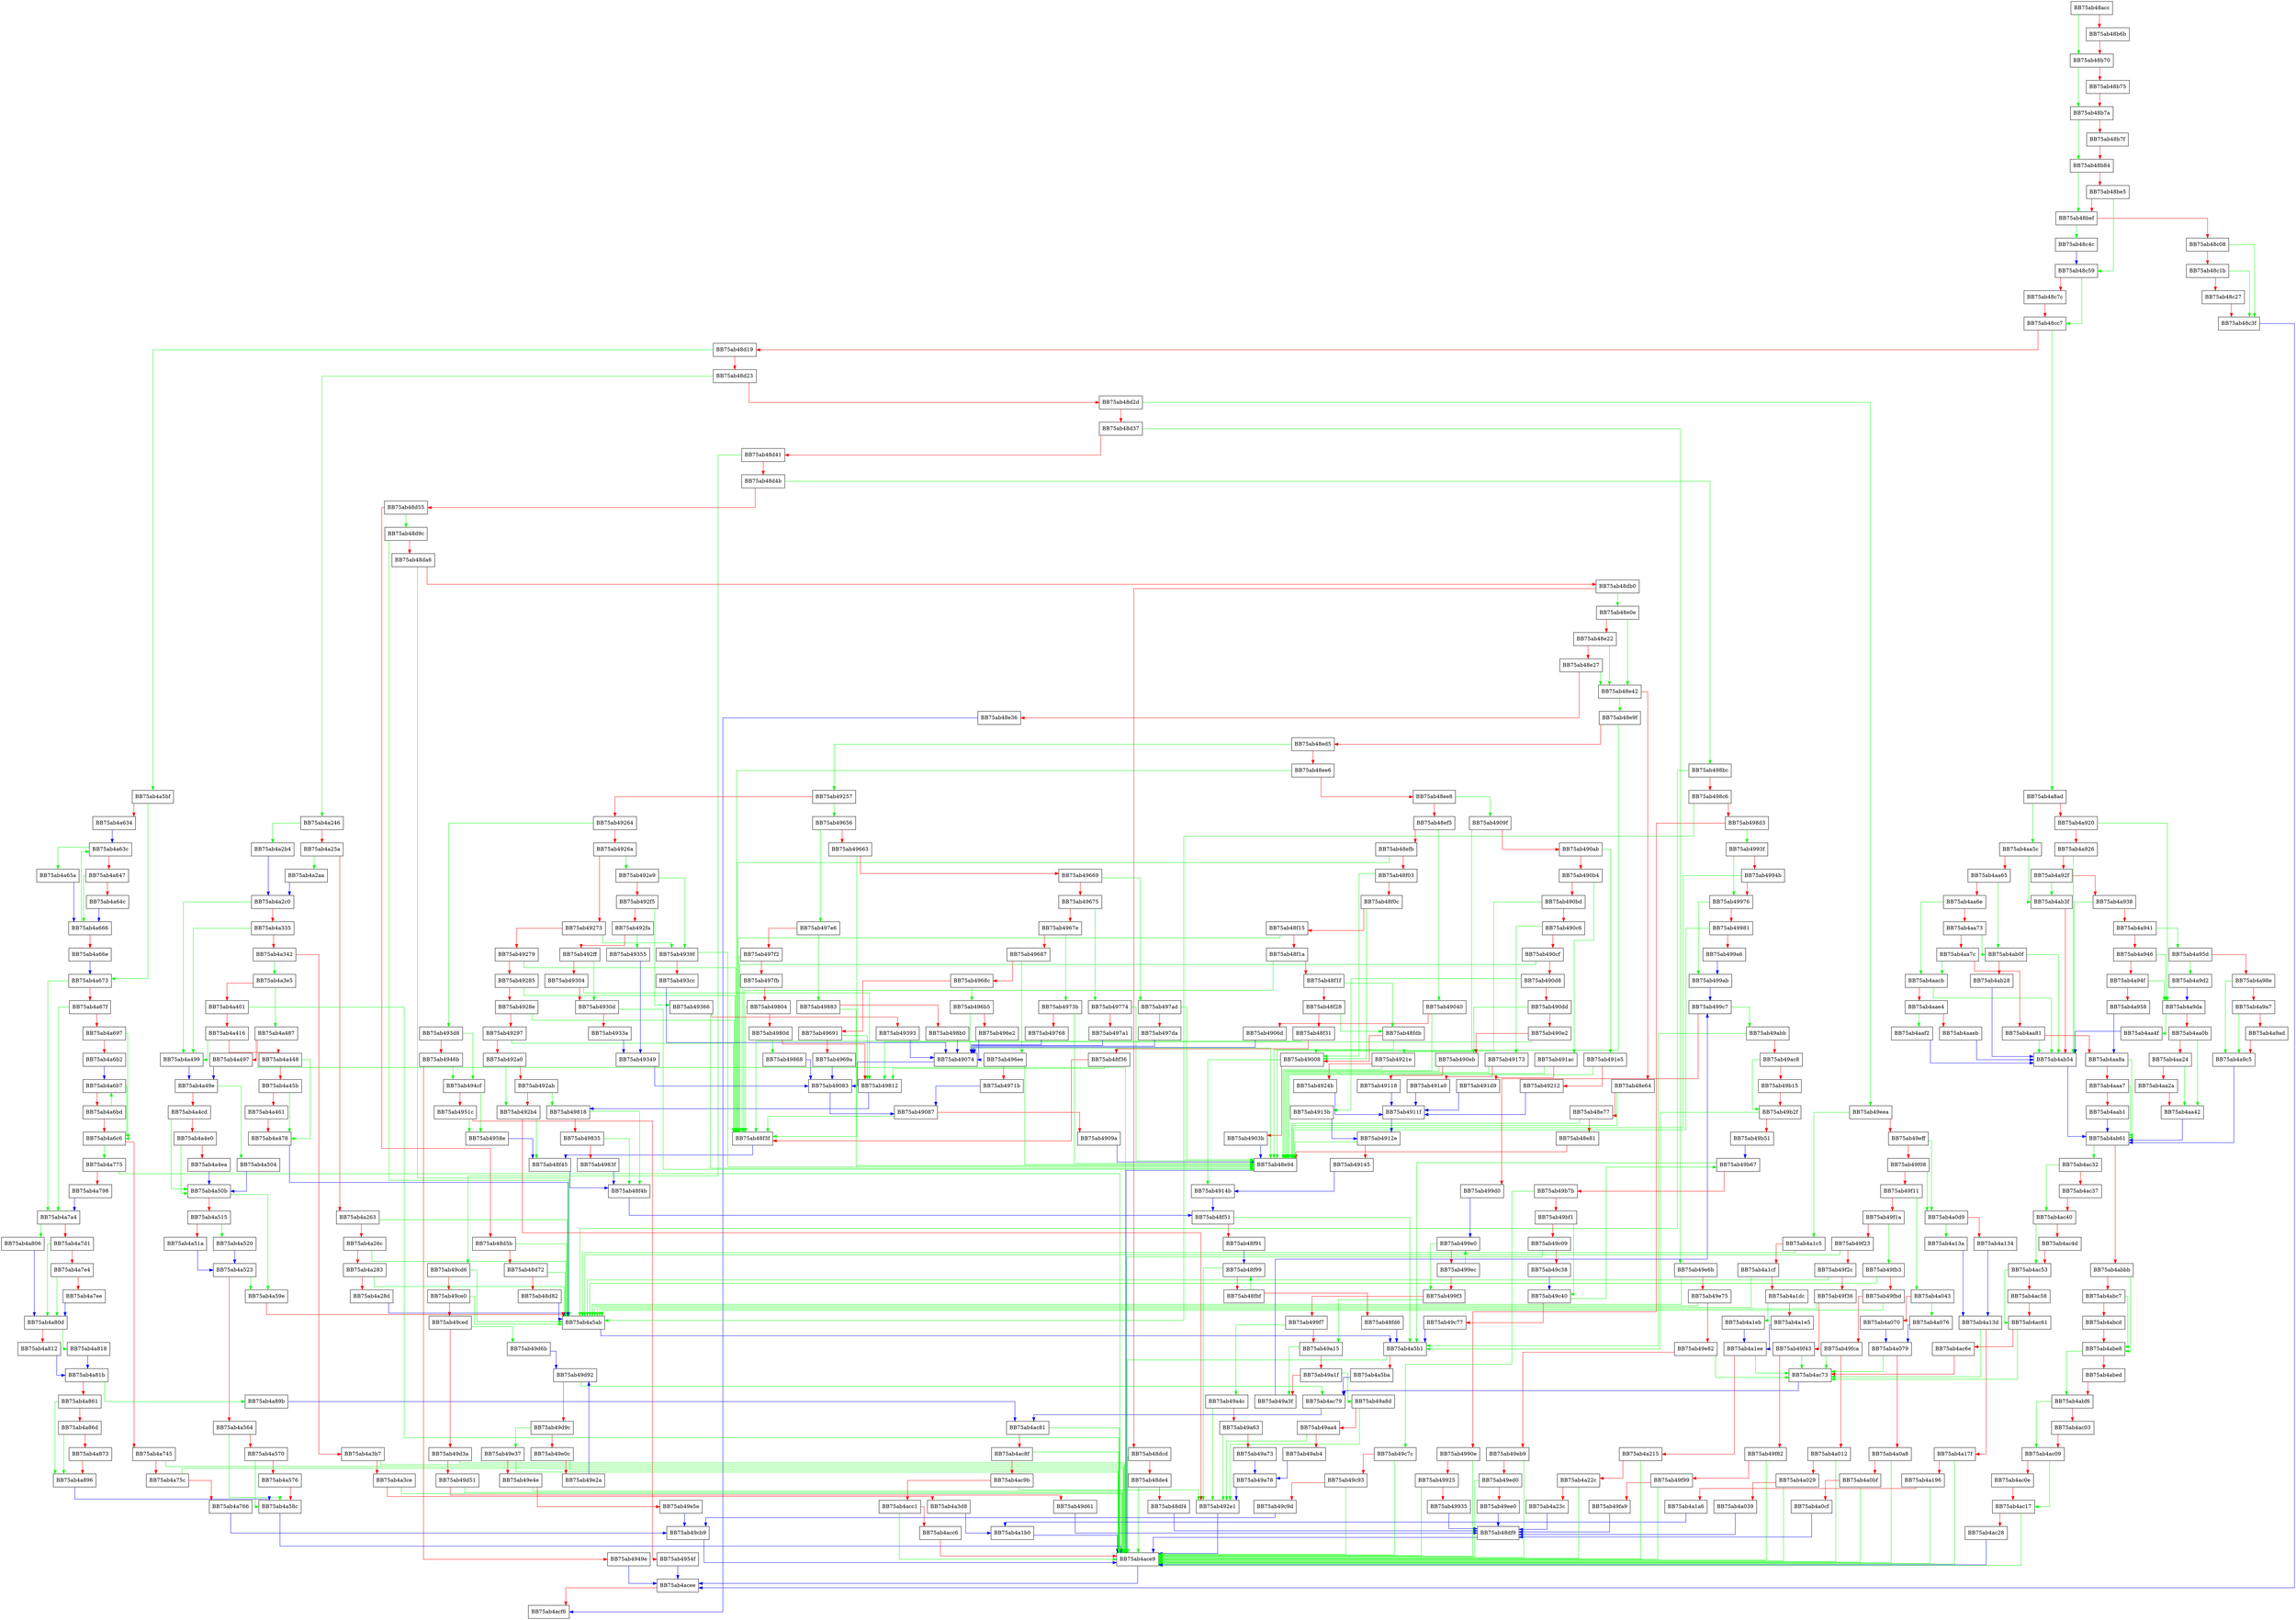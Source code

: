 digraph ProcessBMResource {
  node [shape="box"];
  graph [splines=ortho];
  BB75ab48acc -> BB75ab48b70 [color="green"];
  BB75ab48acc -> BB75ab48b6b [color="red"];
  BB75ab48b6b -> BB75ab48b70 [color="red"];
  BB75ab48b70 -> BB75ab48b7a [color="green"];
  BB75ab48b70 -> BB75ab48b75 [color="red"];
  BB75ab48b75 -> BB75ab48b7a [color="red"];
  BB75ab48b7a -> BB75ab48b84 [color="green"];
  BB75ab48b7a -> BB75ab48b7f [color="red"];
  BB75ab48b7f -> BB75ab48b84 [color="red"];
  BB75ab48b84 -> BB75ab48bef [color="green"];
  BB75ab48b84 -> BB75ab48be5 [color="red"];
  BB75ab48be5 -> BB75ab48c59 [color="green"];
  BB75ab48be5 -> BB75ab48bef [color="red"];
  BB75ab48bef -> BB75ab48c4c [color="green"];
  BB75ab48bef -> BB75ab48c08 [color="red"];
  BB75ab48c08 -> BB75ab48c3f [color="green"];
  BB75ab48c08 -> BB75ab48c1b [color="red"];
  BB75ab48c1b -> BB75ab48c3f [color="green"];
  BB75ab48c1b -> BB75ab48c27 [color="red"];
  BB75ab48c27 -> BB75ab48c3f [color="red"];
  BB75ab48c3f -> BB75ab4acee [color="blue"];
  BB75ab48c4c -> BB75ab48c59 [color="blue"];
  BB75ab48c59 -> BB75ab48cc7 [color="green"];
  BB75ab48c59 -> BB75ab48c7c [color="red"];
  BB75ab48c7c -> BB75ab48cc7 [color="red"];
  BB75ab48cc7 -> BB75ab4a8ad [color="green"];
  BB75ab48cc7 -> BB75ab48d19 [color="red"];
  BB75ab48d19 -> BB75ab4a5bf [color="green"];
  BB75ab48d19 -> BB75ab48d23 [color="red"];
  BB75ab48d23 -> BB75ab4a246 [color="green"];
  BB75ab48d23 -> BB75ab48d2d [color="red"];
  BB75ab48d2d -> BB75ab49eea [color="green"];
  BB75ab48d2d -> BB75ab48d37 [color="red"];
  BB75ab48d37 -> BB75ab49e6b [color="green"];
  BB75ab48d37 -> BB75ab48d41 [color="red"];
  BB75ab48d41 -> BB75ab49cd6 [color="green"];
  BB75ab48d41 -> BB75ab48d4b [color="red"];
  BB75ab48d4b -> BB75ab498bc [color="green"];
  BB75ab48d4b -> BB75ab48d55 [color="red"];
  BB75ab48d55 -> BB75ab48d9c [color="green"];
  BB75ab48d55 -> BB75ab48d5b [color="red"];
  BB75ab48d5b -> BB75ab4a5ab [color="green"];
  BB75ab48d5b -> BB75ab48d72 [color="red"];
  BB75ab48d72 -> BB75ab4a5ab [color="green"];
  BB75ab48d72 -> BB75ab48d82 [color="red"];
  BB75ab48d82 -> BB75ab4a5ab [color="blue"];
  BB75ab48d9c -> BB75ab4a5ab [color="green"];
  BB75ab48d9c -> BB75ab48da6 [color="red"];
  BB75ab48da6 -> BB75ab4a5ab [color="green"];
  BB75ab48da6 -> BB75ab48db0 [color="red"];
  BB75ab48db0 -> BB75ab48e0e [color="green"];
  BB75ab48db0 -> BB75ab48dcd [color="red"];
  BB75ab48dcd -> BB75ab4ace9 [color="green"];
  BB75ab48dcd -> BB75ab48de4 [color="red"];
  BB75ab48de4 -> BB75ab4ace9 [color="green"];
  BB75ab48de4 -> BB75ab48df4 [color="red"];
  BB75ab48df4 -> BB75ab48df9 [color="blue"];
  BB75ab48df9 -> BB75ab4ace9 [color="blue"];
  BB75ab48e0e -> BB75ab48e42 [color="green"];
  BB75ab48e0e -> BB75ab48e22 [color="red"];
  BB75ab48e22 -> BB75ab48e42 [color="green"];
  BB75ab48e22 -> BB75ab48e27 [color="red"];
  BB75ab48e27 -> BB75ab48e42 [color="green"];
  BB75ab48e27 -> BB75ab48e36 [color="red"];
  BB75ab48e36 -> BB75ab4acf6 [color="blue"];
  BB75ab48e42 -> BB75ab48e9f [color="green"];
  BB75ab48e42 -> BB75ab48e64 [color="red"];
  BB75ab48e64 -> BB75ab48e94 [color="green"];
  BB75ab48e64 -> BB75ab48e77 [color="red"];
  BB75ab48e77 -> BB75ab48e94 [color="green"];
  BB75ab48e77 -> BB75ab48e81 [color="red"];
  BB75ab48e81 -> BB75ab48e94 [color="red"];
  BB75ab48e94 -> BB75ab4ace9 [color="blue"];
  BB75ab48e9f -> BB75ab48e94 [color="green"];
  BB75ab48e9f -> BB75ab48ed5 [color="red"];
  BB75ab48ed5 -> BB75ab49257 [color="green"];
  BB75ab48ed5 -> BB75ab48ee6 [color="red"];
  BB75ab48ee6 -> BB75ab48f3f [color="green"];
  BB75ab48ee6 -> BB75ab48ee8 [color="red"];
  BB75ab48ee8 -> BB75ab4909f [color="green"];
  BB75ab48ee8 -> BB75ab48ef5 [color="red"];
  BB75ab48ef5 -> BB75ab49040 [color="green"];
  BB75ab48ef5 -> BB75ab48efb [color="red"];
  BB75ab48efb -> BB75ab48f3f [color="green"];
  BB75ab48efb -> BB75ab48f03 [color="red"];
  BB75ab48f03 -> BB75ab49008 [color="green"];
  BB75ab48f03 -> BB75ab48f0c [color="red"];
  BB75ab48f0c -> BB75ab49008 [color="green"];
  BB75ab48f0c -> BB75ab48f15 [color="red"];
  BB75ab48f15 -> BB75ab48f3f [color="green"];
  BB75ab48f15 -> BB75ab48f1a [color="red"];
  BB75ab48f1a -> BB75ab48f3f [color="green"];
  BB75ab48f1a -> BB75ab48f1f [color="red"];
  BB75ab48f1f -> BB75ab48fdb [color="green"];
  BB75ab48f1f -> BB75ab48f28 [color="red"];
  BB75ab48f28 -> BB75ab48fdb [color="green"];
  BB75ab48f28 -> BB75ab48f31 [color="red"];
  BB75ab48f31 -> BB75ab48f3f [color="green"];
  BB75ab48f31 -> BB75ab48f36 [color="red"];
  BB75ab48f36 -> BB75ab49812 [color="green"];
  BB75ab48f36 -> BB75ab48f3f [color="red"];
  BB75ab48f3f -> BB75ab48f45 [color="blue"];
  BB75ab48f45 -> BB75ab48f4b [color="blue"];
  BB75ab48f4b -> BB75ab48f51 [color="blue"];
  BB75ab48f51 -> BB75ab4a5b1 [color="green"];
  BB75ab48f51 -> BB75ab48f91 [color="red"];
  BB75ab48f91 -> BB75ab48f99 [color="blue"];
  BB75ab48f99 -> BB75ab492e1 [color="green"];
  BB75ab48f99 -> BB75ab48fbf [color="red"];
  BB75ab48fbf -> BB75ab48f99 [color="green"];
  BB75ab48fbf -> BB75ab48fd6 [color="red"];
  BB75ab48fd6 -> BB75ab4a5b1 [color="blue"];
  BB75ab48fdb -> BB75ab48e94 [color="green"];
  BB75ab48fdb -> BB75ab49008 [color="red"];
  BB75ab49008 -> BB75ab4914b [color="green"];
  BB75ab49008 -> BB75ab4903b [color="red"];
  BB75ab4903b -> BB75ab48e94 [color="blue"];
  BB75ab49040 -> BB75ab48e94 [color="green"];
  BB75ab49040 -> BB75ab4906d [color="red"];
  BB75ab4906d -> BB75ab49074 [color="blue"];
  BB75ab49074 -> BB75ab49083 [color="blue"];
  BB75ab49083 -> BB75ab49087 [color="blue"];
  BB75ab49087 -> BB75ab48f3f [color="green"];
  BB75ab49087 -> BB75ab4909a [color="red"];
  BB75ab4909a -> BB75ab48e94 [color="blue"];
  BB75ab4909f -> BB75ab4921e [color="green"];
  BB75ab4909f -> BB75ab490ab [color="red"];
  BB75ab490ab -> BB75ab491e5 [color="green"];
  BB75ab490ab -> BB75ab490b4 [color="red"];
  BB75ab490b4 -> BB75ab491ac [color="green"];
  BB75ab490b4 -> BB75ab490bd [color="red"];
  BB75ab490bd -> BB75ab49008 [color="green"];
  BB75ab490bd -> BB75ab490c6 [color="red"];
  BB75ab490c6 -> BB75ab49173 [color="green"];
  BB75ab490c6 -> BB75ab490cf [color="red"];
  BB75ab490cf -> BB75ab48f3f [color="green"];
  BB75ab490cf -> BB75ab490d8 [color="red"];
  BB75ab490d8 -> BB75ab4915b [color="green"];
  BB75ab490d8 -> BB75ab490dd [color="red"];
  BB75ab490dd -> BB75ab490eb [color="green"];
  BB75ab490dd -> BB75ab490e2 [color="red"];
  BB75ab490e2 -> BB75ab49812 [color="green"];
  BB75ab490e2 -> BB75ab490eb [color="red"];
  BB75ab490eb -> BB75ab48e94 [color="green"];
  BB75ab490eb -> BB75ab49118 [color="red"];
  BB75ab49118 -> BB75ab4911f [color="blue"];
  BB75ab4911f -> BB75ab4912e [color="blue"];
  BB75ab4912e -> BB75ab48e94 [color="green"];
  BB75ab4912e -> BB75ab49145 [color="red"];
  BB75ab49145 -> BB75ab4914b [color="blue"];
  BB75ab4914b -> BB75ab48f51 [color="blue"];
  BB75ab4915b -> BB75ab4912e [color="blue"];
  BB75ab49173 -> BB75ab48e94 [color="green"];
  BB75ab49173 -> BB75ab491a0 [color="red"];
  BB75ab491a0 -> BB75ab4911f [color="blue"];
  BB75ab491ac -> BB75ab48e94 [color="green"];
  BB75ab491ac -> BB75ab491d9 [color="red"];
  BB75ab491d9 -> BB75ab4911f [color="blue"];
  BB75ab491e5 -> BB75ab48e94 [color="green"];
  BB75ab491e5 -> BB75ab49212 [color="red"];
  BB75ab49212 -> BB75ab4911f [color="blue"];
  BB75ab4921e -> BB75ab48e94 [color="green"];
  BB75ab4921e -> BB75ab4924b [color="red"];
  BB75ab4924b -> BB75ab4911f [color="blue"];
  BB75ab49257 -> BB75ab49656 [color="green"];
  BB75ab49257 -> BB75ab49264 [color="red"];
  BB75ab49264 -> BB75ab493d8 [color="green"];
  BB75ab49264 -> BB75ab4926a [color="red"];
  BB75ab4926a -> BB75ab492e9 [color="green"];
  BB75ab4926a -> BB75ab49273 [color="red"];
  BB75ab49273 -> BB75ab4939f [color="green"];
  BB75ab49273 -> BB75ab49279 [color="red"];
  BB75ab49279 -> BB75ab48f3f [color="green"];
  BB75ab49279 -> BB75ab49285 [color="red"];
  BB75ab49285 -> BB75ab48f3f [color="green"];
  BB75ab49285 -> BB75ab4928e [color="red"];
  BB75ab4928e -> BB75ab48f3f [color="green"];
  BB75ab4928e -> BB75ab49297 [color="red"];
  BB75ab49297 -> BB75ab48f3f [color="green"];
  BB75ab49297 -> BB75ab492a0 [color="red"];
  BB75ab492a0 -> BB75ab492b4 [color="green"];
  BB75ab492a0 -> BB75ab492ab [color="red"];
  BB75ab492ab -> BB75ab49818 [color="green"];
  BB75ab492ab -> BB75ab492b4 [color="red"];
  BB75ab492b4 -> BB75ab48f45 [color="green"];
  BB75ab492b4 -> BB75ab492e1 [color="red"];
  BB75ab492e1 -> BB75ab4ace9 [color="blue"];
  BB75ab492e9 -> BB75ab4939f [color="green"];
  BB75ab492e9 -> BB75ab492f5 [color="red"];
  BB75ab492f5 -> BB75ab49366 [color="green"];
  BB75ab492f5 -> BB75ab492fa [color="red"];
  BB75ab492fa -> BB75ab49355 [color="green"];
  BB75ab492fa -> BB75ab492ff [color="red"];
  BB75ab492ff -> BB75ab4930d [color="green"];
  BB75ab492ff -> BB75ab49304 [color="red"];
  BB75ab49304 -> BB75ab49812 [color="green"];
  BB75ab49304 -> BB75ab4930d [color="red"];
  BB75ab4930d -> BB75ab48e94 [color="green"];
  BB75ab4930d -> BB75ab4933a [color="red"];
  BB75ab4933a -> BB75ab49349 [color="blue"];
  BB75ab49349 -> BB75ab49083 [color="blue"];
  BB75ab49355 -> BB75ab49349 [color="blue"];
  BB75ab49366 -> BB75ab48e94 [color="green"];
  BB75ab49366 -> BB75ab49393 [color="red"];
  BB75ab49393 -> BB75ab49074 [color="blue"];
  BB75ab4939f -> BB75ab48e94 [color="green"];
  BB75ab4939f -> BB75ab493cc [color="red"];
  BB75ab493cc -> BB75ab49074 [color="blue"];
  BB75ab493d8 -> BB75ab494cf [color="green"];
  BB75ab493d8 -> BB75ab4946b [color="red"];
  BB75ab4946b -> BB75ab494cf [color="green"];
  BB75ab4946b -> BB75ab4949e [color="red"];
  BB75ab4949e -> BB75ab4acee [color="blue"];
  BB75ab494cf -> BB75ab4958e [color="green"];
  BB75ab494cf -> BB75ab4951c [color="red"];
  BB75ab4951c -> BB75ab4958e [color="green"];
  BB75ab4951c -> BB75ab4954f [color="red"];
  BB75ab4954f -> BB75ab4acee [color="blue"];
  BB75ab4958e -> BB75ab48f45 [color="blue"];
  BB75ab49656 -> BB75ab497e6 [color="green"];
  BB75ab49656 -> BB75ab49663 [color="red"];
  BB75ab49663 -> BB75ab48f3f [color="green"];
  BB75ab49663 -> BB75ab49669 [color="red"];
  BB75ab49669 -> BB75ab497ad [color="green"];
  BB75ab49669 -> BB75ab49675 [color="red"];
  BB75ab49675 -> BB75ab49774 [color="green"];
  BB75ab49675 -> BB75ab4967e [color="red"];
  BB75ab4967e -> BB75ab4973b [color="green"];
  BB75ab4967e -> BB75ab49687 [color="red"];
  BB75ab49687 -> BB75ab496ee [color="green"];
  BB75ab49687 -> BB75ab4968c [color="red"];
  BB75ab4968c -> BB75ab496b5 [color="green"];
  BB75ab4968c -> BB75ab49691 [color="red"];
  BB75ab49691 -> BB75ab49812 [color="green"];
  BB75ab49691 -> BB75ab4969a [color="red"];
  BB75ab4969a -> BB75ab49083 [color="blue"];
  BB75ab496b5 -> BB75ab48e94 [color="green"];
  BB75ab496b5 -> BB75ab496e2 [color="red"];
  BB75ab496e2 -> BB75ab49074 [color="blue"];
  BB75ab496ee -> BB75ab48e94 [color="green"];
  BB75ab496ee -> BB75ab4971b [color="red"];
  BB75ab4971b -> BB75ab49087 [color="blue"];
  BB75ab4973b -> BB75ab48e94 [color="green"];
  BB75ab4973b -> BB75ab49768 [color="red"];
  BB75ab49768 -> BB75ab49074 [color="blue"];
  BB75ab49774 -> BB75ab48e94 [color="green"];
  BB75ab49774 -> BB75ab497a1 [color="red"];
  BB75ab497a1 -> BB75ab49074 [color="blue"];
  BB75ab497ad -> BB75ab48e94 [color="green"];
  BB75ab497ad -> BB75ab497da [color="red"];
  BB75ab497da -> BB75ab49074 [color="blue"];
  BB75ab497e6 -> BB75ab49883 [color="green"];
  BB75ab497e6 -> BB75ab497f2 [color="red"];
  BB75ab497f2 -> BB75ab48f3f [color="green"];
  BB75ab497f2 -> BB75ab497fb [color="red"];
  BB75ab497fb -> BB75ab48f3f [color="green"];
  BB75ab497fb -> BB75ab49804 [color="red"];
  BB75ab49804 -> BB75ab48f3f [color="green"];
  BB75ab49804 -> BB75ab4980d [color="red"];
  BB75ab4980d -> BB75ab49868 [color="green"];
  BB75ab4980d -> BB75ab49812 [color="red"];
  BB75ab49812 -> BB75ab49818 [color="blue"];
  BB75ab49818 -> BB75ab48f4b [color="green"];
  BB75ab49818 -> BB75ab49835 [color="red"];
  BB75ab49835 -> BB75ab48f4b [color="green"];
  BB75ab49835 -> BB75ab4983f [color="red"];
  BB75ab4983f -> BB75ab48f4b [color="blue"];
  BB75ab49868 -> BB75ab49083 [color="blue"];
  BB75ab49883 -> BB75ab48e94 [color="green"];
  BB75ab49883 -> BB75ab498b0 [color="red"];
  BB75ab498b0 -> BB75ab49074 [color="blue"];
  BB75ab498bc -> BB75ab4a5ab [color="green"];
  BB75ab498bc -> BB75ab498c6 [color="red"];
  BB75ab498c6 -> BB75ab4a5ab [color="green"];
  BB75ab498c6 -> BB75ab498d3 [color="red"];
  BB75ab498d3 -> BB75ab4993f [color="green"];
  BB75ab498d3 -> BB75ab4990e [color="red"];
  BB75ab4990e -> BB75ab4ace9 [color="green"];
  BB75ab4990e -> BB75ab49925 [color="red"];
  BB75ab49925 -> BB75ab4ace9 [color="green"];
  BB75ab49925 -> BB75ab49935 [color="red"];
  BB75ab49935 -> BB75ab48df9 [color="blue"];
  BB75ab4993f -> BB75ab49976 [color="green"];
  BB75ab4993f -> BB75ab4994b [color="red"];
  BB75ab4994b -> BB75ab48e94 [color="green"];
  BB75ab4994b -> BB75ab49976 [color="red"];
  BB75ab49976 -> BB75ab499ab [color="green"];
  BB75ab49976 -> BB75ab49981 [color="red"];
  BB75ab49981 -> BB75ab48e94 [color="green"];
  BB75ab49981 -> BB75ab499a6 [color="red"];
  BB75ab499a6 -> BB75ab499ab [color="blue"];
  BB75ab499ab -> BB75ab499c7 [color="blue"];
  BB75ab499c7 -> BB75ab49abb [color="green"];
  BB75ab499c7 -> BB75ab499d0 [color="red"];
  BB75ab499d0 -> BB75ab499e0 [color="blue"];
  BB75ab499e0 -> BB75ab499f3 [color="green"];
  BB75ab499e0 -> BB75ab499ec [color="red"];
  BB75ab499ec -> BB75ab499e0 [color="green"];
  BB75ab499ec -> BB75ab499f3 [color="red"];
  BB75ab499f3 -> BB75ab49a15 [color="green"];
  BB75ab499f3 -> BB75ab499f7 [color="red"];
  BB75ab499f7 -> BB75ab49a4c [color="green"];
  BB75ab499f7 -> BB75ab49a15 [color="red"];
  BB75ab49a15 -> BB75ab49a3f [color="green"];
  BB75ab49a15 -> BB75ab49a1f [color="red"];
  BB75ab49a1f -> BB75ab49a8d [color="green"];
  BB75ab49a1f -> BB75ab49a3f [color="red"];
  BB75ab49a3f -> BB75ab499c7 [color="blue"];
  BB75ab49a4c -> BB75ab492e1 [color="green"];
  BB75ab49a4c -> BB75ab49a63 [color="red"];
  BB75ab49a63 -> BB75ab492e1 [color="green"];
  BB75ab49a63 -> BB75ab49a73 [color="red"];
  BB75ab49a73 -> BB75ab49a78 [color="blue"];
  BB75ab49a78 -> BB75ab492e1 [color="blue"];
  BB75ab49a8d -> BB75ab492e1 [color="green"];
  BB75ab49a8d -> BB75ab49aa4 [color="red"];
  BB75ab49aa4 -> BB75ab492e1 [color="green"];
  BB75ab49aa4 -> BB75ab49ab4 [color="red"];
  BB75ab49ab4 -> BB75ab49a78 [color="blue"];
  BB75ab49abb -> BB75ab4a5b1 [color="green"];
  BB75ab49abb -> BB75ab49ac8 [color="red"];
  BB75ab49ac8 -> BB75ab49b2f [color="green"];
  BB75ab49ac8 -> BB75ab49b15 [color="red"];
  BB75ab49b15 -> BB75ab49b2f [color="red"];
  BB75ab49b2f -> BB75ab4a5b1 [color="green"];
  BB75ab49b2f -> BB75ab49b51 [color="red"];
  BB75ab49b51 -> BB75ab49b67 [color="blue"];
  BB75ab49b67 -> BB75ab4a5b1 [color="green"];
  BB75ab49b67 -> BB75ab49b7b [color="red"];
  BB75ab49b7b -> BB75ab49c7c [color="green"];
  BB75ab49b7b -> BB75ab49bf1 [color="red"];
  BB75ab49bf1 -> BB75ab49c40 [color="green"];
  BB75ab49bf1 -> BB75ab49c09 [color="red"];
  BB75ab49c09 -> BB75ab4ace9 [color="green"];
  BB75ab49c09 -> BB75ab49c38 [color="red"];
  BB75ab49c38 -> BB75ab49c40 [color="blue"];
  BB75ab49c40 -> BB75ab49b67 [color="green"];
  BB75ab49c40 -> BB75ab49c77 [color="red"];
  BB75ab49c77 -> BB75ab4a5b1 [color="blue"];
  BB75ab49c7c -> BB75ab4ace9 [color="green"];
  BB75ab49c7c -> BB75ab49c93 [color="red"];
  BB75ab49c93 -> BB75ab4ace9 [color="green"];
  BB75ab49c93 -> BB75ab49c9d [color="red"];
  BB75ab49c9d -> BB75ab49cb9 [color="blue"];
  BB75ab49cb9 -> BB75ab4ace9 [color="blue"];
  BB75ab49cd6 -> BB75ab4a5ab [color="green"];
  BB75ab49cd6 -> BB75ab49ce0 [color="red"];
  BB75ab49ce0 -> BB75ab4a5ab [color="green"];
  BB75ab49ce0 -> BB75ab49ced [color="red"];
  BB75ab49ced -> BB75ab49d6b [color="green"];
  BB75ab49ced -> BB75ab49d3a [color="red"];
  BB75ab49d3a -> BB75ab4ace9 [color="green"];
  BB75ab49d3a -> BB75ab49d51 [color="red"];
  BB75ab49d51 -> BB75ab4ace9 [color="green"];
  BB75ab49d51 -> BB75ab49d61 [color="red"];
  BB75ab49d61 -> BB75ab48df9 [color="blue"];
  BB75ab49d6b -> BB75ab49d92 [color="blue"];
  BB75ab49d92 -> BB75ab4ac79 [color="green"];
  BB75ab49d92 -> BB75ab49d9c [color="red"];
  BB75ab49d9c -> BB75ab49e37 [color="green"];
  BB75ab49d9c -> BB75ab49e0c [color="red"];
  BB75ab49e0c -> BB75ab4ace9 [color="green"];
  BB75ab49e0c -> BB75ab49e2a [color="red"];
  BB75ab49e2a -> BB75ab49d92 [color="blue"];
  BB75ab49e37 -> BB75ab4ace9 [color="green"];
  BB75ab49e37 -> BB75ab49e4e [color="red"];
  BB75ab49e4e -> BB75ab4ace9 [color="green"];
  BB75ab49e4e -> BB75ab49e5e [color="red"];
  BB75ab49e5e -> BB75ab49cb9 [color="blue"];
  BB75ab49e6b -> BB75ab4a5ab [color="green"];
  BB75ab49e6b -> BB75ab49e75 [color="red"];
  BB75ab49e75 -> BB75ab4a5ab [color="green"];
  BB75ab49e75 -> BB75ab49e82 [color="red"];
  BB75ab49e82 -> BB75ab4ac73 [color="green"];
  BB75ab49e82 -> BB75ab49eb9 [color="red"];
  BB75ab49eb9 -> BB75ab4ace9 [color="green"];
  BB75ab49eb9 -> BB75ab49ed0 [color="red"];
  BB75ab49ed0 -> BB75ab4ace9 [color="green"];
  BB75ab49ed0 -> BB75ab49ee0 [color="red"];
  BB75ab49ee0 -> BB75ab48df9 [color="blue"];
  BB75ab49eea -> BB75ab4a1c5 [color="green"];
  BB75ab49eea -> BB75ab49eff [color="red"];
  BB75ab49eff -> BB75ab4a0d9 [color="green"];
  BB75ab49eff -> BB75ab49f08 [color="red"];
  BB75ab49f08 -> BB75ab4a0d9 [color="green"];
  BB75ab49f08 -> BB75ab49f11 [color="red"];
  BB75ab49f11 -> BB75ab4a043 [color="green"];
  BB75ab49f11 -> BB75ab49f1a [color="red"];
  BB75ab49f1a -> BB75ab49fb3 [color="green"];
  BB75ab49f1a -> BB75ab49f23 [color="red"];
  BB75ab49f23 -> BB75ab4a5ab [color="green"];
  BB75ab49f23 -> BB75ab49f2c [color="red"];
  BB75ab49f2c -> BB75ab4a5ab [color="green"];
  BB75ab49f2c -> BB75ab49f36 [color="red"];
  BB75ab49f36 -> BB75ab4a5ab [color="green"];
  BB75ab49f36 -> BB75ab49f43 [color="red"];
  BB75ab49f43 -> BB75ab4ac73 [color="green"];
  BB75ab49f43 -> BB75ab49f82 [color="red"];
  BB75ab49f82 -> BB75ab4ace9 [color="green"];
  BB75ab49f82 -> BB75ab49f99 [color="red"];
  BB75ab49f99 -> BB75ab4ace9 [color="green"];
  BB75ab49f99 -> BB75ab49fa9 [color="red"];
  BB75ab49fa9 -> BB75ab48df9 [color="blue"];
  BB75ab49fb3 -> BB75ab4a5ab [color="green"];
  BB75ab49fb3 -> BB75ab49fbd [color="red"];
  BB75ab49fbd -> BB75ab4a5ab [color="green"];
  BB75ab49fbd -> BB75ab49fca [color="red"];
  BB75ab49fca -> BB75ab4ac73 [color="green"];
  BB75ab49fca -> BB75ab4a012 [color="red"];
  BB75ab4a012 -> BB75ab4ace9 [color="green"];
  BB75ab4a012 -> BB75ab4a029 [color="red"];
  BB75ab4a029 -> BB75ab4ace9 [color="green"];
  BB75ab4a029 -> BB75ab4a039 [color="red"];
  BB75ab4a039 -> BB75ab48df9 [color="blue"];
  BB75ab4a043 -> BB75ab4a076 [color="green"];
  BB75ab4a043 -> BB75ab4a070 [color="red"];
  BB75ab4a070 -> BB75ab4a079 [color="blue"];
  BB75ab4a076 -> BB75ab4a079 [color="blue"];
  BB75ab4a079 -> BB75ab4ac73 [color="green"];
  BB75ab4a079 -> BB75ab4a0a8 [color="red"];
  BB75ab4a0a8 -> BB75ab4ace9 [color="green"];
  BB75ab4a0a8 -> BB75ab4a0bf [color="red"];
  BB75ab4a0bf -> BB75ab4ace9 [color="green"];
  BB75ab4a0bf -> BB75ab4a0cf [color="red"];
  BB75ab4a0cf -> BB75ab48df9 [color="blue"];
  BB75ab4a0d9 -> BB75ab4a13a [color="green"];
  BB75ab4a0d9 -> BB75ab4a134 [color="red"];
  BB75ab4a134 -> BB75ab4a13d [color="blue"];
  BB75ab4a13a -> BB75ab4a13d [color="blue"];
  BB75ab4a13d -> BB75ab4ac73 [color="green"];
  BB75ab4a13d -> BB75ab4a17f [color="red"];
  BB75ab4a17f -> BB75ab4ace9 [color="green"];
  BB75ab4a17f -> BB75ab4a196 [color="red"];
  BB75ab4a196 -> BB75ab4ace9 [color="green"];
  BB75ab4a196 -> BB75ab4a1a6 [color="red"];
  BB75ab4a1a6 -> BB75ab4a1b0 [color="blue"];
  BB75ab4a1b0 -> BB75ab4ace9 [color="blue"];
  BB75ab4a1c5 -> BB75ab4a5ab [color="green"];
  BB75ab4a1c5 -> BB75ab4a1cf [color="red"];
  BB75ab4a1cf -> BB75ab4a5ab [color="green"];
  BB75ab4a1cf -> BB75ab4a1dc [color="red"];
  BB75ab4a1dc -> BB75ab4a1eb [color="green"];
  BB75ab4a1dc -> BB75ab4a1e5 [color="red"];
  BB75ab4a1e5 -> BB75ab4a1ee [color="blue"];
  BB75ab4a1eb -> BB75ab4a1ee [color="blue"];
  BB75ab4a1ee -> BB75ab4ac73 [color="green"];
  BB75ab4a1ee -> BB75ab4a215 [color="red"];
  BB75ab4a215 -> BB75ab4ace9 [color="green"];
  BB75ab4a215 -> BB75ab4a22c [color="red"];
  BB75ab4a22c -> BB75ab4ace9 [color="green"];
  BB75ab4a22c -> BB75ab4a23c [color="red"];
  BB75ab4a23c -> BB75ab48df9 [color="blue"];
  BB75ab4a246 -> BB75ab4a2b4 [color="green"];
  BB75ab4a246 -> BB75ab4a25a [color="red"];
  BB75ab4a25a -> BB75ab4a2aa [color="green"];
  BB75ab4a25a -> BB75ab4a263 [color="red"];
  BB75ab4a263 -> BB75ab4a5ab [color="green"];
  BB75ab4a263 -> BB75ab4a26c [color="red"];
  BB75ab4a26c -> BB75ab4a5ab [color="green"];
  BB75ab4a26c -> BB75ab4a283 [color="red"];
  BB75ab4a283 -> BB75ab4a5ab [color="green"];
  BB75ab4a283 -> BB75ab4a28d [color="red"];
  BB75ab4a28d -> BB75ab4a5ab [color="blue"];
  BB75ab4a2aa -> BB75ab4a2c0 [color="blue"];
  BB75ab4a2b4 -> BB75ab4a2c0 [color="blue"];
  BB75ab4a2c0 -> BB75ab4a499 [color="green"];
  BB75ab4a2c0 -> BB75ab4a335 [color="red"];
  BB75ab4a335 -> BB75ab4a499 [color="green"];
  BB75ab4a335 -> BB75ab4a342 [color="red"];
  BB75ab4a342 -> BB75ab4a3e5 [color="green"];
  BB75ab4a342 -> BB75ab4a3b7 [color="red"];
  BB75ab4a3b7 -> BB75ab4ace9 [color="green"];
  BB75ab4a3b7 -> BB75ab4a3ce [color="red"];
  BB75ab4a3ce -> BB75ab4ace9 [color="green"];
  BB75ab4a3ce -> BB75ab4a3d8 [color="red"];
  BB75ab4a3d8 -> BB75ab4a1b0 [color="blue"];
  BB75ab4a3e5 -> BB75ab4a487 [color="green"];
  BB75ab4a3e5 -> BB75ab4a401 [color="red"];
  BB75ab4a401 -> BB75ab4ace9 [color="green"];
  BB75ab4a401 -> BB75ab4a416 [color="red"];
  BB75ab4a416 -> BB75ab4a499 [color="green"];
  BB75ab4a416 -> BB75ab4a448 [color="red"];
  BB75ab4a448 -> BB75ab4a478 [color="green"];
  BB75ab4a448 -> BB75ab4a45b [color="red"];
  BB75ab4a45b -> BB75ab4a478 [color="green"];
  BB75ab4a45b -> BB75ab4a461 [color="red"];
  BB75ab4a461 -> BB75ab4a478 [color="red"];
  BB75ab4a478 -> BB75ab4a5ab [color="blue"];
  BB75ab4a487 -> BB75ab4ace9 [color="green"];
  BB75ab4a487 -> BB75ab4a497 [color="red"];
  BB75ab4a497 -> BB75ab4a49e [color="blue"];
  BB75ab4a499 -> BB75ab4a49e [color="blue"];
  BB75ab4a49e -> BB75ab4a504 [color="green"];
  BB75ab4a49e -> BB75ab4a4cd [color="red"];
  BB75ab4a4cd -> BB75ab4a50b [color="green"];
  BB75ab4a4cd -> BB75ab4a4e0 [color="red"];
  BB75ab4a4e0 -> BB75ab4a50b [color="green"];
  BB75ab4a4e0 -> BB75ab4a4ea [color="red"];
  BB75ab4a4ea -> BB75ab4a50b [color="blue"];
  BB75ab4a504 -> BB75ab4a50b [color="blue"];
  BB75ab4a50b -> BB75ab4a59e [color="green"];
  BB75ab4a50b -> BB75ab4a515 [color="red"];
  BB75ab4a515 -> BB75ab4a520 [color="green"];
  BB75ab4a515 -> BB75ab4a51a [color="red"];
  BB75ab4a51a -> BB75ab4a523 [color="blue"];
  BB75ab4a520 -> BB75ab4a523 [color="blue"];
  BB75ab4a523 -> BB75ab4a59e [color="green"];
  BB75ab4a523 -> BB75ab4a564 [color="red"];
  BB75ab4a564 -> BB75ab4a58c [color="green"];
  BB75ab4a564 -> BB75ab4a570 [color="red"];
  BB75ab4a570 -> BB75ab4a58c [color="green"];
  BB75ab4a570 -> BB75ab4a576 [color="red"];
  BB75ab4a576 -> BB75ab4a58c [color="red"];
  BB75ab4a58c -> BB75ab4ace9 [color="blue"];
  BB75ab4a59e -> BB75ab4a5ab [color="red"];
  BB75ab4a5ab -> BB75ab4a5b1 [color="blue"];
  BB75ab4a5b1 -> BB75ab4ace9 [color="green"];
  BB75ab4a5b1 -> BB75ab4a5ba [color="red"];
  BB75ab4a5ba -> BB75ab4ac79 [color="blue"];
  BB75ab4a5bf -> BB75ab4a673 [color="green"];
  BB75ab4a5bf -> BB75ab4a634 [color="red"];
  BB75ab4a634 -> BB75ab4a63c [color="blue"];
  BB75ab4a63c -> BB75ab4a65a [color="green"];
  BB75ab4a63c -> BB75ab4a647 [color="red"];
  BB75ab4a647 -> BB75ab4a666 [color="green"];
  BB75ab4a647 -> BB75ab4a64c [color="red"];
  BB75ab4a64c -> BB75ab4a666 [color="blue"];
  BB75ab4a65a -> BB75ab4a666 [color="blue"];
  BB75ab4a666 -> BB75ab4a63c [color="green"];
  BB75ab4a666 -> BB75ab4a66e [color="red"];
  BB75ab4a66e -> BB75ab4a673 [color="blue"];
  BB75ab4a673 -> BB75ab4a7a4 [color="green"];
  BB75ab4a673 -> BB75ab4a67f [color="red"];
  BB75ab4a67f -> BB75ab4a7a4 [color="green"];
  BB75ab4a67f -> BB75ab4a697 [color="red"];
  BB75ab4a697 -> BB75ab4a6c6 [color="green"];
  BB75ab4a697 -> BB75ab4a6b2 [color="red"];
  BB75ab4a6b2 -> BB75ab4a6b7 [color="blue"];
  BB75ab4a6b7 -> BB75ab4a6c6 [color="green"];
  BB75ab4a6b7 -> BB75ab4a6bd [color="red"];
  BB75ab4a6bd -> BB75ab4a6b7 [color="green"];
  BB75ab4a6bd -> BB75ab4a6c6 [color="red"];
  BB75ab4a6c6 -> BB75ab4a775 [color="green"];
  BB75ab4a6c6 -> BB75ab4a745 [color="red"];
  BB75ab4a745 -> BB75ab4ace9 [color="green"];
  BB75ab4a745 -> BB75ab4a75c [color="red"];
  BB75ab4a75c -> BB75ab4ace9 [color="green"];
  BB75ab4a75c -> BB75ab4a766 [color="red"];
  BB75ab4a766 -> BB75ab49cb9 [color="blue"];
  BB75ab4a775 -> BB75ab4ace9 [color="green"];
  BB75ab4a775 -> BB75ab4a798 [color="red"];
  BB75ab4a798 -> BB75ab4a7a4 [color="blue"];
  BB75ab4a7a4 -> BB75ab4a806 [color="green"];
  BB75ab4a7a4 -> BB75ab4a7d1 [color="red"];
  BB75ab4a7d1 -> BB75ab4a80d [color="green"];
  BB75ab4a7d1 -> BB75ab4a7e4 [color="red"];
  BB75ab4a7e4 -> BB75ab4a80d [color="green"];
  BB75ab4a7e4 -> BB75ab4a7ee [color="red"];
  BB75ab4a7ee -> BB75ab4a80d [color="blue"];
  BB75ab4a806 -> BB75ab4a80d [color="blue"];
  BB75ab4a80d -> BB75ab4a818 [color="green"];
  BB75ab4a80d -> BB75ab4a812 [color="red"];
  BB75ab4a812 -> BB75ab4a81b [color="blue"];
  BB75ab4a818 -> BB75ab4a81b [color="blue"];
  BB75ab4a81b -> BB75ab4a89b [color="green"];
  BB75ab4a81b -> BB75ab4a861 [color="red"];
  BB75ab4a861 -> BB75ab4a896 [color="green"];
  BB75ab4a861 -> BB75ab4a86d [color="red"];
  BB75ab4a86d -> BB75ab4a896 [color="green"];
  BB75ab4a86d -> BB75ab4a873 [color="red"];
  BB75ab4a873 -> BB75ab4a896 [color="red"];
  BB75ab4a896 -> BB75ab4a58c [color="blue"];
  BB75ab4a89b -> BB75ab4ac81 [color="blue"];
  BB75ab4a8ad -> BB75ab4aa5c [color="green"];
  BB75ab4a8ad -> BB75ab4a920 [color="red"];
  BB75ab4a920 -> BB75ab4a9da [color="green"];
  BB75ab4a920 -> BB75ab4a926 [color="red"];
  BB75ab4a926 -> BB75ab4ab54 [color="green"];
  BB75ab4a926 -> BB75ab4a92f [color="red"];
  BB75ab4a92f -> BB75ab4ab3f [color="green"];
  BB75ab4a92f -> BB75ab4a938 [color="red"];
  BB75ab4a938 -> BB75ab4ab54 [color="green"];
  BB75ab4a938 -> BB75ab4a941 [color="red"];
  BB75ab4a941 -> BB75ab4a95d [color="green"];
  BB75ab4a941 -> BB75ab4a946 [color="red"];
  BB75ab4a946 -> BB75ab4a9da [color="green"];
  BB75ab4a946 -> BB75ab4a94f [color="red"];
  BB75ab4a94f -> BB75ab4a9da [color="green"];
  BB75ab4a94f -> BB75ab4a958 [color="red"];
  BB75ab4a958 -> BB75ab4aa8a [color="blue"];
  BB75ab4a95d -> BB75ab4a9d2 [color="green"];
  BB75ab4a95d -> BB75ab4a98e [color="red"];
  BB75ab4a98e -> BB75ab4a9c5 [color="green"];
  BB75ab4a98e -> BB75ab4a9a7 [color="red"];
  BB75ab4a9a7 -> BB75ab4a9c5 [color="green"];
  BB75ab4a9a7 -> BB75ab4a9ad [color="red"];
  BB75ab4a9ad -> BB75ab4a9c5 [color="red"];
  BB75ab4a9c5 -> BB75ab4ab61 [color="blue"];
  BB75ab4a9d2 -> BB75ab4a9da [color="blue"];
  BB75ab4a9da -> BB75ab4aa4f [color="green"];
  BB75ab4a9da -> BB75ab4aa0b [color="red"];
  BB75ab4aa0b -> BB75ab4aa42 [color="green"];
  BB75ab4aa0b -> BB75ab4aa24 [color="red"];
  BB75ab4aa24 -> BB75ab4aa42 [color="green"];
  BB75ab4aa24 -> BB75ab4aa2a [color="red"];
  BB75ab4aa2a -> BB75ab4aa42 [color="red"];
  BB75ab4aa42 -> BB75ab4ab61 [color="blue"];
  BB75ab4aa4f -> BB75ab4ab54 [color="blue"];
  BB75ab4aa5c -> BB75ab4ab3f [color="green"];
  BB75ab4aa5c -> BB75ab4aa65 [color="red"];
  BB75ab4aa65 -> BB75ab4ab0f [color="green"];
  BB75ab4aa65 -> BB75ab4aa6e [color="red"];
  BB75ab4aa6e -> BB75ab4aacb [color="green"];
  BB75ab4aa6e -> BB75ab4aa73 [color="red"];
  BB75ab4aa73 -> BB75ab4ab0f [color="green"];
  BB75ab4aa73 -> BB75ab4aa7c [color="red"];
  BB75ab4aa7c -> BB75ab4aacb [color="green"];
  BB75ab4aa7c -> BB75ab4aa81 [color="red"];
  BB75ab4aa81 -> BB75ab4ab54 [color="green"];
  BB75ab4aa81 -> BB75ab4aa8a [color="red"];
  BB75ab4aa8a -> BB75ab4ab61 [color="green"];
  BB75ab4aa8a -> BB75ab4aaa7 [color="red"];
  BB75ab4aaa7 -> BB75ab4ab61 [color="green"];
  BB75ab4aaa7 -> BB75ab4aab1 [color="red"];
  BB75ab4aab1 -> BB75ab4ab61 [color="blue"];
  BB75ab4aacb -> BB75ab4ab54 [color="green"];
  BB75ab4aacb -> BB75ab4aae4 [color="red"];
  BB75ab4aae4 -> BB75ab4aaf2 [color="green"];
  BB75ab4aae4 -> BB75ab4aaeb [color="red"];
  BB75ab4aaeb -> BB75ab4ab54 [color="blue"];
  BB75ab4aaf2 -> BB75ab4ab54 [color="blue"];
  BB75ab4ab0f -> BB75ab4ab54 [color="green"];
  BB75ab4ab0f -> BB75ab4ab28 [color="red"];
  BB75ab4ab28 -> BB75ab4ab54 [color="blue"];
  BB75ab4ab3f -> BB75ab4ab54 [color="red"];
  BB75ab4ab54 -> BB75ab4ab61 [color="blue"];
  BB75ab4ab61 -> BB75ab4ac32 [color="green"];
  BB75ab4ab61 -> BB75ab4abbb [color="red"];
  BB75ab4abbb -> BB75ab4abe8 [color="green"];
  BB75ab4abbb -> BB75ab4abc7 [color="red"];
  BB75ab4abc7 -> BB75ab4abe8 [color="green"];
  BB75ab4abc7 -> BB75ab4abcd [color="red"];
  BB75ab4abcd -> BB75ab4abe8 [color="red"];
  BB75ab4abe8 -> BB75ab4abf6 [color="green"];
  BB75ab4abe8 -> BB75ab4abed [color="red"];
  BB75ab4abed -> BB75ab4abf6 [color="red"];
  BB75ab4abf6 -> BB75ab4ac09 [color="green"];
  BB75ab4abf6 -> BB75ab4ac03 [color="red"];
  BB75ab4ac03 -> BB75ab4ac09 [color="red"];
  BB75ab4ac09 -> BB75ab4ac17 [color="green"];
  BB75ab4ac09 -> BB75ab4ac0e [color="red"];
  BB75ab4ac0e -> BB75ab4ac17 [color="red"];
  BB75ab4ac17 -> BB75ab4ace9 [color="green"];
  BB75ab4ac17 -> BB75ab4ac28 [color="red"];
  BB75ab4ac28 -> BB75ab4ace9 [color="blue"];
  BB75ab4ac32 -> BB75ab4ac40 [color="green"];
  BB75ab4ac32 -> BB75ab4ac37 [color="red"];
  BB75ab4ac37 -> BB75ab4ac40 [color="red"];
  BB75ab4ac40 -> BB75ab4ac53 [color="green"];
  BB75ab4ac40 -> BB75ab4ac4d [color="red"];
  BB75ab4ac4d -> BB75ab4ac53 [color="red"];
  BB75ab4ac53 -> BB75ab4ac61 [color="green"];
  BB75ab4ac53 -> BB75ab4ac58 [color="red"];
  BB75ab4ac58 -> BB75ab4ac61 [color="red"];
  BB75ab4ac61 -> BB75ab4ac73 [color="green"];
  BB75ab4ac61 -> BB75ab4ac6e [color="red"];
  BB75ab4ac6e -> BB75ab4ac73 [color="red"];
  BB75ab4ac73 -> BB75ab4ac79 [color="blue"];
  BB75ab4ac79 -> BB75ab4ac81 [color="blue"];
  BB75ab4ac81 -> BB75ab4ace9 [color="green"];
  BB75ab4ac81 -> BB75ab4ac8f [color="red"];
  BB75ab4ac8f -> BB75ab4ace9 [color="green"];
  BB75ab4ac8f -> BB75ab4ac9b [color="red"];
  BB75ab4ac9b -> BB75ab492e1 [color="green"];
  BB75ab4ac9b -> BB75ab4acc1 [color="red"];
  BB75ab4acc1 -> BB75ab4ace9 [color="green"];
  BB75ab4acc1 -> BB75ab4acc6 [color="red"];
  BB75ab4acc6 -> BB75ab4ace9 [color="red"];
  BB75ab4ace9 -> BB75ab4acee [color="blue"];
  BB75ab4acee -> BB75ab4acf6 [color="red"];
}